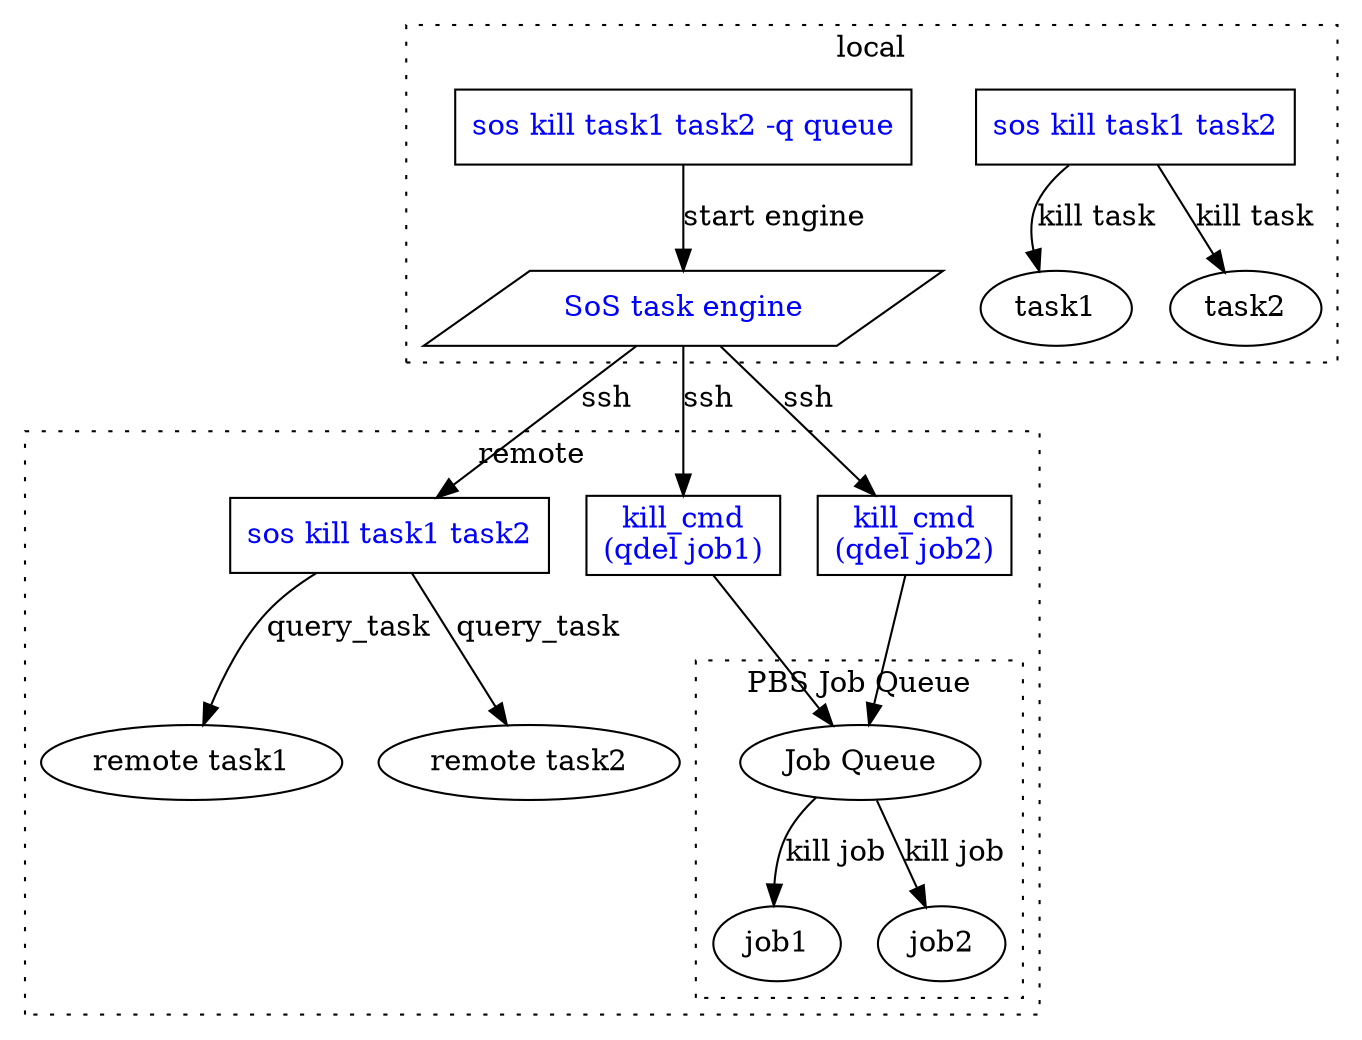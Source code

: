digraph sos_kill {
	/* source nodes */
    subgraph cluster_0 {
        style=dotted;
        label="local";
    	cmd_kill [label="sos kill task1 task2", shape=box,fontcolor=blue];
        cmd_kill_queue [label="sos kill task1 task2 -q queue", shape=box,fontcolor=blue];
        task_engine [label="SoS task engine", shape=parallelogram,fontcolor=blue]
        task1 [label="task1"];
        task2 [label="task2"];
        cmd_kill -> task1 [label="kill task"];
        cmd_kill -> task2 [label="kill task"];
        cmd_kill_queue -> task_engine [label="start engine"];
    }
    subgraph cluster_1 {
        label="Remote";
        style=dotted;
        label="remote";

    	remote_cmd_kill [label="sos kill task1 task2", shape=box,fontcolor=blue];
    	remote_job_kill1 [label="kill_cmd\n(qdel job1)", shape=box,fontcolor=blue];
    	remote_job_kill2 [label="kill_cmd\n(qdel job2)", shape=box,fontcolor=blue];
        remote_task1 [label="remote task1"];
        remote_task2 [label="remote task2"];
        remote_cmd_kill -> remote_task1 [label="query_task"];
        remote_cmd_kill -> remote_task2 [label="query_task"];
        remote_job_kill1 -> job_queue;
        remote_job_kill2 -> job_queue;
        job_queue -> remote_job1 [label="kill job"];
        job_queue -> remote_job2 [label="kill job"];
        subgraph cluster_2 {
            style=dotted;
            label="PBS Job Queue";
            job_queue [label="Job Queue"];
            remote_job1 [label="job1"];
            remote_job2 [label="job2"];
        }
    }
    task_engine -> remote_cmd_kill [label="ssh"];
    task_engine -> remote_job_kill1 [label="ssh"];
    task_engine -> remote_job_kill2 [label="ssh"];
}
